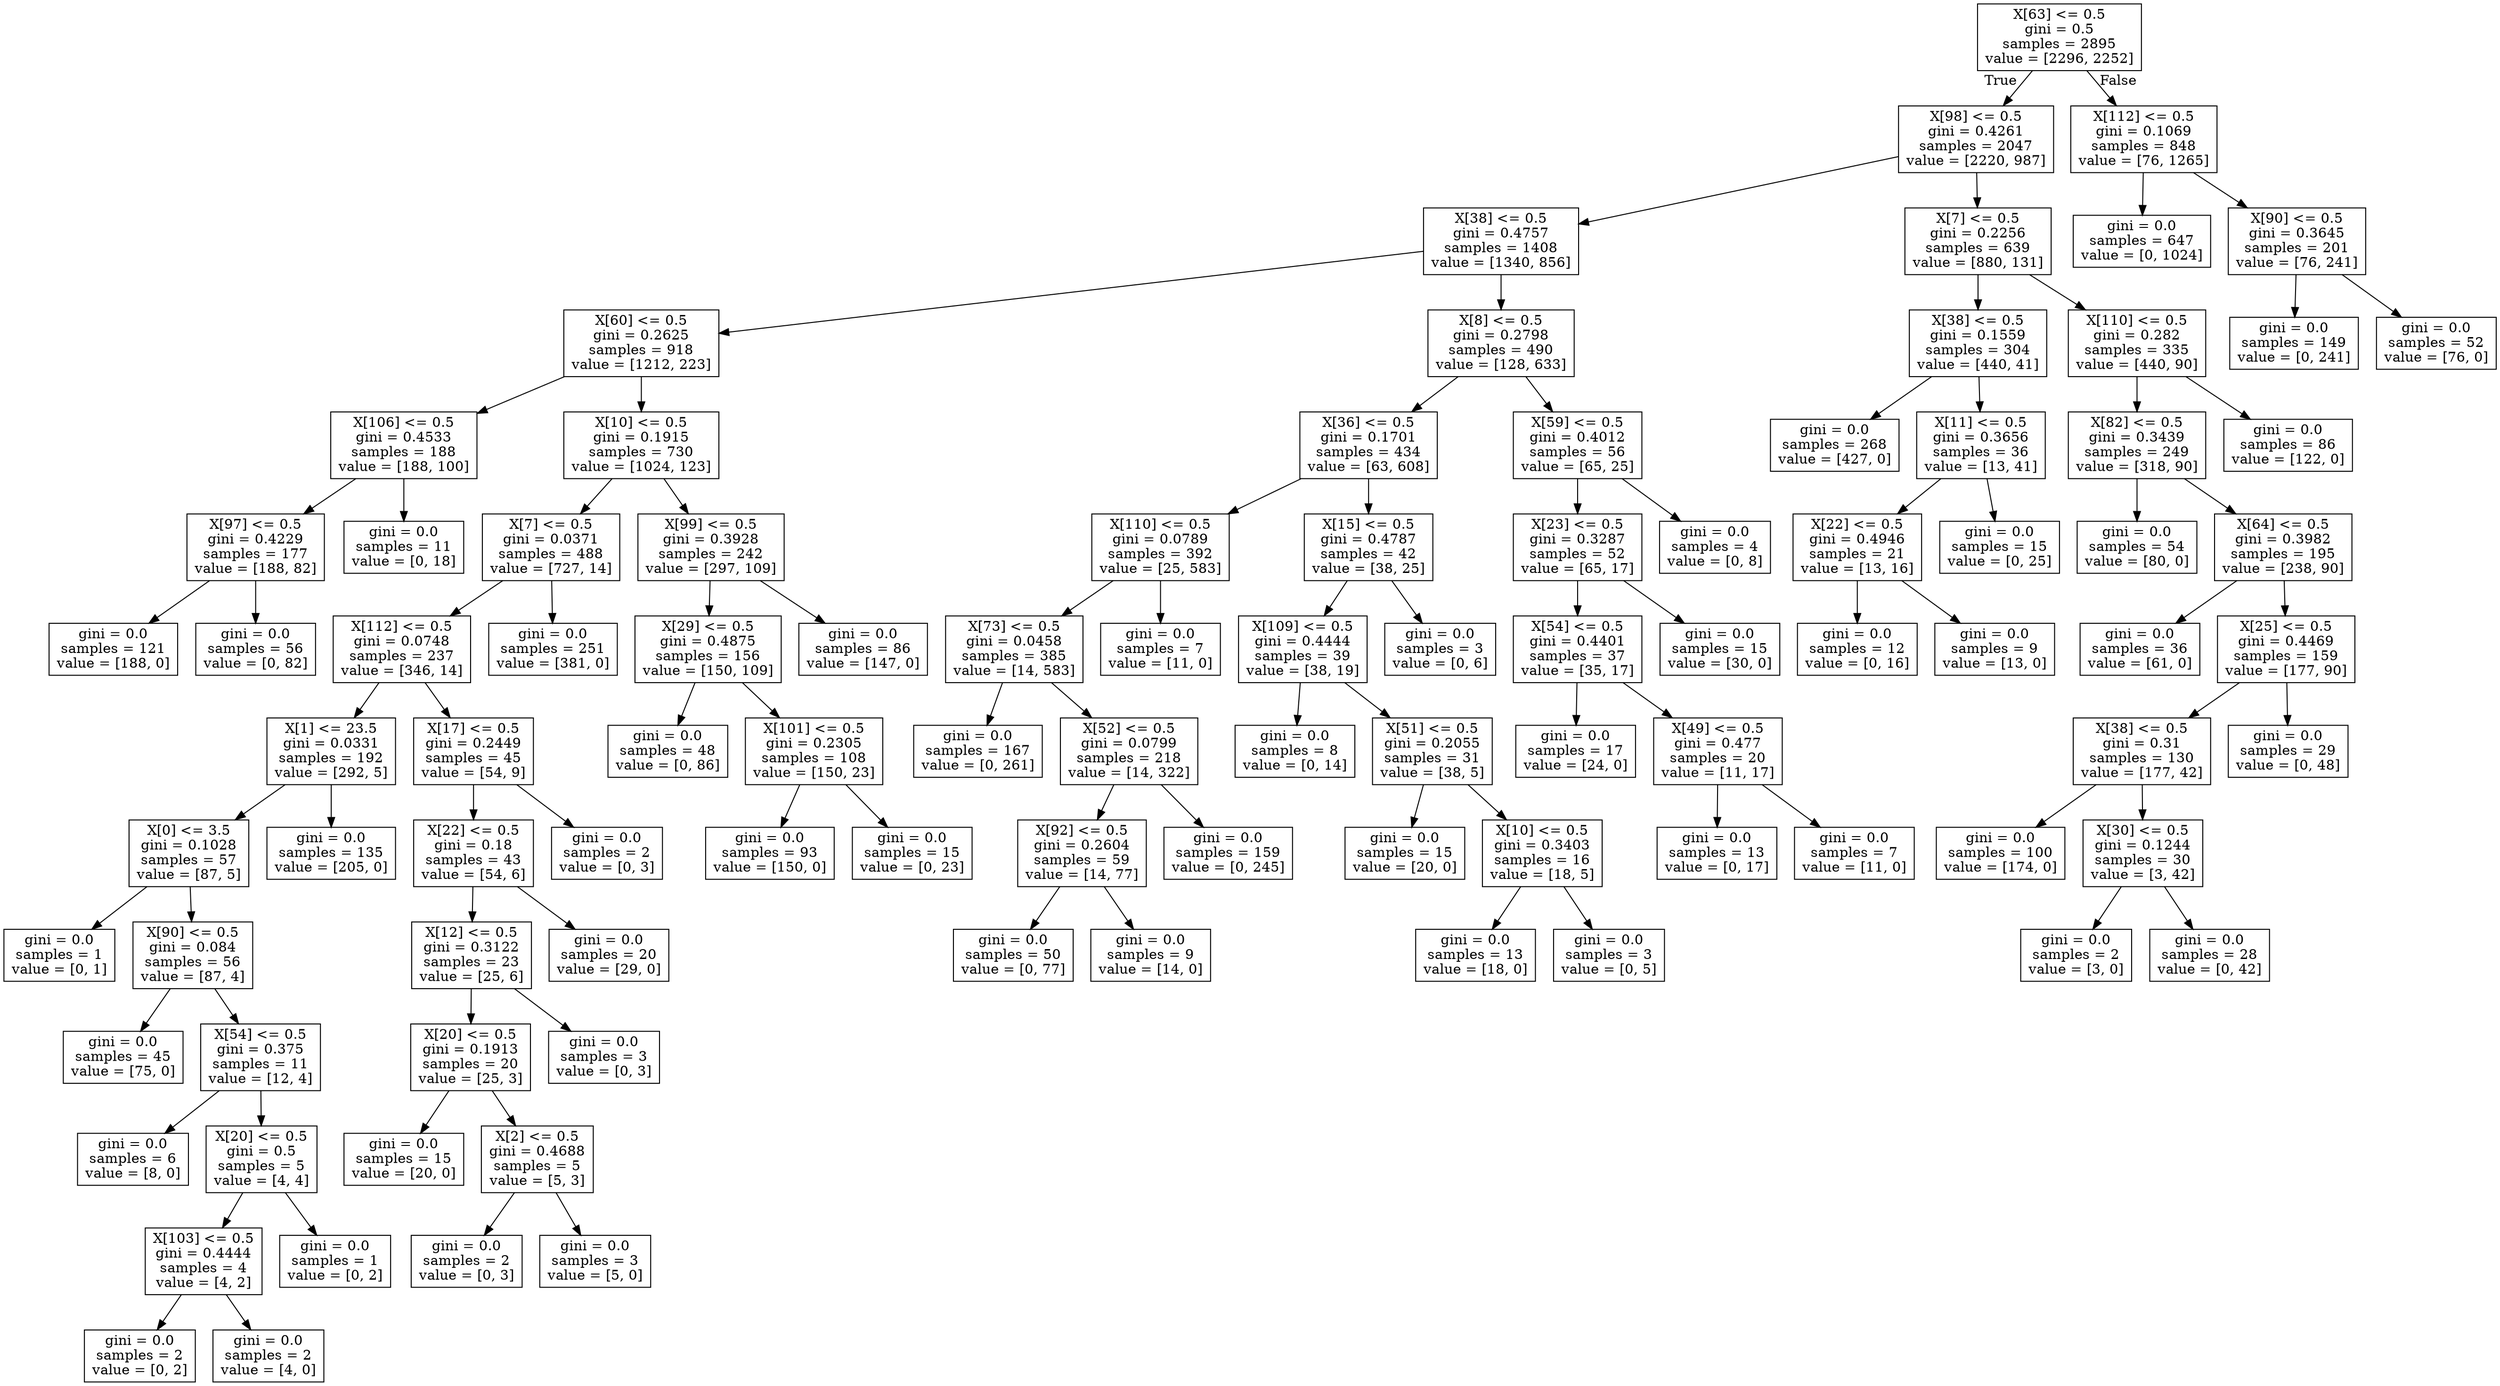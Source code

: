 digraph Tree {
node [shape=box] ;
0 [label="X[63] <= 0.5\ngini = 0.5\nsamples = 2895\nvalue = [2296, 2252]"] ;
1 [label="X[98] <= 0.5\ngini = 0.4261\nsamples = 2047\nvalue = [2220, 987]"] ;
0 -> 1 [labeldistance=2.5, labelangle=45, headlabel="True"] ;
2 [label="X[38] <= 0.5\ngini = 0.4757\nsamples = 1408\nvalue = [1340, 856]"] ;
1 -> 2 ;
3 [label="X[60] <= 0.5\ngini = 0.2625\nsamples = 918\nvalue = [1212, 223]"] ;
2 -> 3 ;
4 [label="X[106] <= 0.5\ngini = 0.4533\nsamples = 188\nvalue = [188, 100]"] ;
3 -> 4 ;
5 [label="X[97] <= 0.5\ngini = 0.4229\nsamples = 177\nvalue = [188, 82]"] ;
4 -> 5 ;
6 [label="gini = 0.0\nsamples = 121\nvalue = [188, 0]"] ;
5 -> 6 ;
7 [label="gini = 0.0\nsamples = 56\nvalue = [0, 82]"] ;
5 -> 7 ;
8 [label="gini = 0.0\nsamples = 11\nvalue = [0, 18]"] ;
4 -> 8 ;
9 [label="X[10] <= 0.5\ngini = 0.1915\nsamples = 730\nvalue = [1024, 123]"] ;
3 -> 9 ;
10 [label="X[7] <= 0.5\ngini = 0.0371\nsamples = 488\nvalue = [727, 14]"] ;
9 -> 10 ;
11 [label="X[112] <= 0.5\ngini = 0.0748\nsamples = 237\nvalue = [346, 14]"] ;
10 -> 11 ;
12 [label="X[1] <= 23.5\ngini = 0.0331\nsamples = 192\nvalue = [292, 5]"] ;
11 -> 12 ;
13 [label="X[0] <= 3.5\ngini = 0.1028\nsamples = 57\nvalue = [87, 5]"] ;
12 -> 13 ;
14 [label="gini = 0.0\nsamples = 1\nvalue = [0, 1]"] ;
13 -> 14 ;
15 [label="X[90] <= 0.5\ngini = 0.084\nsamples = 56\nvalue = [87, 4]"] ;
13 -> 15 ;
16 [label="gini = 0.0\nsamples = 45\nvalue = [75, 0]"] ;
15 -> 16 ;
17 [label="X[54] <= 0.5\ngini = 0.375\nsamples = 11\nvalue = [12, 4]"] ;
15 -> 17 ;
18 [label="gini = 0.0\nsamples = 6\nvalue = [8, 0]"] ;
17 -> 18 ;
19 [label="X[20] <= 0.5\ngini = 0.5\nsamples = 5\nvalue = [4, 4]"] ;
17 -> 19 ;
20 [label="X[103] <= 0.5\ngini = 0.4444\nsamples = 4\nvalue = [4, 2]"] ;
19 -> 20 ;
21 [label="gini = 0.0\nsamples = 2\nvalue = [0, 2]"] ;
20 -> 21 ;
22 [label="gini = 0.0\nsamples = 2\nvalue = [4, 0]"] ;
20 -> 22 ;
23 [label="gini = 0.0\nsamples = 1\nvalue = [0, 2]"] ;
19 -> 23 ;
24 [label="gini = 0.0\nsamples = 135\nvalue = [205, 0]"] ;
12 -> 24 ;
25 [label="X[17] <= 0.5\ngini = 0.2449\nsamples = 45\nvalue = [54, 9]"] ;
11 -> 25 ;
26 [label="X[22] <= 0.5\ngini = 0.18\nsamples = 43\nvalue = [54, 6]"] ;
25 -> 26 ;
27 [label="X[12] <= 0.5\ngini = 0.3122\nsamples = 23\nvalue = [25, 6]"] ;
26 -> 27 ;
28 [label="X[20] <= 0.5\ngini = 0.1913\nsamples = 20\nvalue = [25, 3]"] ;
27 -> 28 ;
29 [label="gini = 0.0\nsamples = 15\nvalue = [20, 0]"] ;
28 -> 29 ;
30 [label="X[2] <= 0.5\ngini = 0.4688\nsamples = 5\nvalue = [5, 3]"] ;
28 -> 30 ;
31 [label="gini = 0.0\nsamples = 2\nvalue = [0, 3]"] ;
30 -> 31 ;
32 [label="gini = 0.0\nsamples = 3\nvalue = [5, 0]"] ;
30 -> 32 ;
33 [label="gini = 0.0\nsamples = 3\nvalue = [0, 3]"] ;
27 -> 33 ;
34 [label="gini = 0.0\nsamples = 20\nvalue = [29, 0]"] ;
26 -> 34 ;
35 [label="gini = 0.0\nsamples = 2\nvalue = [0, 3]"] ;
25 -> 35 ;
36 [label="gini = 0.0\nsamples = 251\nvalue = [381, 0]"] ;
10 -> 36 ;
37 [label="X[99] <= 0.5\ngini = 0.3928\nsamples = 242\nvalue = [297, 109]"] ;
9 -> 37 ;
38 [label="X[29] <= 0.5\ngini = 0.4875\nsamples = 156\nvalue = [150, 109]"] ;
37 -> 38 ;
39 [label="gini = 0.0\nsamples = 48\nvalue = [0, 86]"] ;
38 -> 39 ;
40 [label="X[101] <= 0.5\ngini = 0.2305\nsamples = 108\nvalue = [150, 23]"] ;
38 -> 40 ;
41 [label="gini = 0.0\nsamples = 93\nvalue = [150, 0]"] ;
40 -> 41 ;
42 [label="gini = 0.0\nsamples = 15\nvalue = [0, 23]"] ;
40 -> 42 ;
43 [label="gini = 0.0\nsamples = 86\nvalue = [147, 0]"] ;
37 -> 43 ;
44 [label="X[8] <= 0.5\ngini = 0.2798\nsamples = 490\nvalue = [128, 633]"] ;
2 -> 44 ;
45 [label="X[36] <= 0.5\ngini = 0.1701\nsamples = 434\nvalue = [63, 608]"] ;
44 -> 45 ;
46 [label="X[110] <= 0.5\ngini = 0.0789\nsamples = 392\nvalue = [25, 583]"] ;
45 -> 46 ;
47 [label="X[73] <= 0.5\ngini = 0.0458\nsamples = 385\nvalue = [14, 583]"] ;
46 -> 47 ;
48 [label="gini = 0.0\nsamples = 167\nvalue = [0, 261]"] ;
47 -> 48 ;
49 [label="X[52] <= 0.5\ngini = 0.0799\nsamples = 218\nvalue = [14, 322]"] ;
47 -> 49 ;
50 [label="X[92] <= 0.5\ngini = 0.2604\nsamples = 59\nvalue = [14, 77]"] ;
49 -> 50 ;
51 [label="gini = 0.0\nsamples = 50\nvalue = [0, 77]"] ;
50 -> 51 ;
52 [label="gini = 0.0\nsamples = 9\nvalue = [14, 0]"] ;
50 -> 52 ;
53 [label="gini = 0.0\nsamples = 159\nvalue = [0, 245]"] ;
49 -> 53 ;
54 [label="gini = 0.0\nsamples = 7\nvalue = [11, 0]"] ;
46 -> 54 ;
55 [label="X[15] <= 0.5\ngini = 0.4787\nsamples = 42\nvalue = [38, 25]"] ;
45 -> 55 ;
56 [label="X[109] <= 0.5\ngini = 0.4444\nsamples = 39\nvalue = [38, 19]"] ;
55 -> 56 ;
57 [label="gini = 0.0\nsamples = 8\nvalue = [0, 14]"] ;
56 -> 57 ;
58 [label="X[51] <= 0.5\ngini = 0.2055\nsamples = 31\nvalue = [38, 5]"] ;
56 -> 58 ;
59 [label="gini = 0.0\nsamples = 15\nvalue = [20, 0]"] ;
58 -> 59 ;
60 [label="X[10] <= 0.5\ngini = 0.3403\nsamples = 16\nvalue = [18, 5]"] ;
58 -> 60 ;
61 [label="gini = 0.0\nsamples = 13\nvalue = [18, 0]"] ;
60 -> 61 ;
62 [label="gini = 0.0\nsamples = 3\nvalue = [0, 5]"] ;
60 -> 62 ;
63 [label="gini = 0.0\nsamples = 3\nvalue = [0, 6]"] ;
55 -> 63 ;
64 [label="X[59] <= 0.5\ngini = 0.4012\nsamples = 56\nvalue = [65, 25]"] ;
44 -> 64 ;
65 [label="X[23] <= 0.5\ngini = 0.3287\nsamples = 52\nvalue = [65, 17]"] ;
64 -> 65 ;
66 [label="X[54] <= 0.5\ngini = 0.4401\nsamples = 37\nvalue = [35, 17]"] ;
65 -> 66 ;
67 [label="gini = 0.0\nsamples = 17\nvalue = [24, 0]"] ;
66 -> 67 ;
68 [label="X[49] <= 0.5\ngini = 0.477\nsamples = 20\nvalue = [11, 17]"] ;
66 -> 68 ;
69 [label="gini = 0.0\nsamples = 13\nvalue = [0, 17]"] ;
68 -> 69 ;
70 [label="gini = 0.0\nsamples = 7\nvalue = [11, 0]"] ;
68 -> 70 ;
71 [label="gini = 0.0\nsamples = 15\nvalue = [30, 0]"] ;
65 -> 71 ;
72 [label="gini = 0.0\nsamples = 4\nvalue = [0, 8]"] ;
64 -> 72 ;
73 [label="X[7] <= 0.5\ngini = 0.2256\nsamples = 639\nvalue = [880, 131]"] ;
1 -> 73 ;
74 [label="X[38] <= 0.5\ngini = 0.1559\nsamples = 304\nvalue = [440, 41]"] ;
73 -> 74 ;
75 [label="gini = 0.0\nsamples = 268\nvalue = [427, 0]"] ;
74 -> 75 ;
76 [label="X[11] <= 0.5\ngini = 0.3656\nsamples = 36\nvalue = [13, 41]"] ;
74 -> 76 ;
77 [label="X[22] <= 0.5\ngini = 0.4946\nsamples = 21\nvalue = [13, 16]"] ;
76 -> 77 ;
78 [label="gini = 0.0\nsamples = 12\nvalue = [0, 16]"] ;
77 -> 78 ;
79 [label="gini = 0.0\nsamples = 9\nvalue = [13, 0]"] ;
77 -> 79 ;
80 [label="gini = 0.0\nsamples = 15\nvalue = [0, 25]"] ;
76 -> 80 ;
81 [label="X[110] <= 0.5\ngini = 0.282\nsamples = 335\nvalue = [440, 90]"] ;
73 -> 81 ;
82 [label="X[82] <= 0.5\ngini = 0.3439\nsamples = 249\nvalue = [318, 90]"] ;
81 -> 82 ;
83 [label="gini = 0.0\nsamples = 54\nvalue = [80, 0]"] ;
82 -> 83 ;
84 [label="X[64] <= 0.5\ngini = 0.3982\nsamples = 195\nvalue = [238, 90]"] ;
82 -> 84 ;
85 [label="gini = 0.0\nsamples = 36\nvalue = [61, 0]"] ;
84 -> 85 ;
86 [label="X[25] <= 0.5\ngini = 0.4469\nsamples = 159\nvalue = [177, 90]"] ;
84 -> 86 ;
87 [label="X[38] <= 0.5\ngini = 0.31\nsamples = 130\nvalue = [177, 42]"] ;
86 -> 87 ;
88 [label="gini = 0.0\nsamples = 100\nvalue = [174, 0]"] ;
87 -> 88 ;
89 [label="X[30] <= 0.5\ngini = 0.1244\nsamples = 30\nvalue = [3, 42]"] ;
87 -> 89 ;
90 [label="gini = 0.0\nsamples = 2\nvalue = [3, 0]"] ;
89 -> 90 ;
91 [label="gini = 0.0\nsamples = 28\nvalue = [0, 42]"] ;
89 -> 91 ;
92 [label="gini = 0.0\nsamples = 29\nvalue = [0, 48]"] ;
86 -> 92 ;
93 [label="gini = 0.0\nsamples = 86\nvalue = [122, 0]"] ;
81 -> 93 ;
94 [label="X[112] <= 0.5\ngini = 0.1069\nsamples = 848\nvalue = [76, 1265]"] ;
0 -> 94 [labeldistance=2.5, labelangle=-45, headlabel="False"] ;
95 [label="gini = 0.0\nsamples = 647\nvalue = [0, 1024]"] ;
94 -> 95 ;
96 [label="X[90] <= 0.5\ngini = 0.3645\nsamples = 201\nvalue = [76, 241]"] ;
94 -> 96 ;
97 [label="gini = 0.0\nsamples = 149\nvalue = [0, 241]"] ;
96 -> 97 ;
98 [label="gini = 0.0\nsamples = 52\nvalue = [76, 0]"] ;
96 -> 98 ;
}